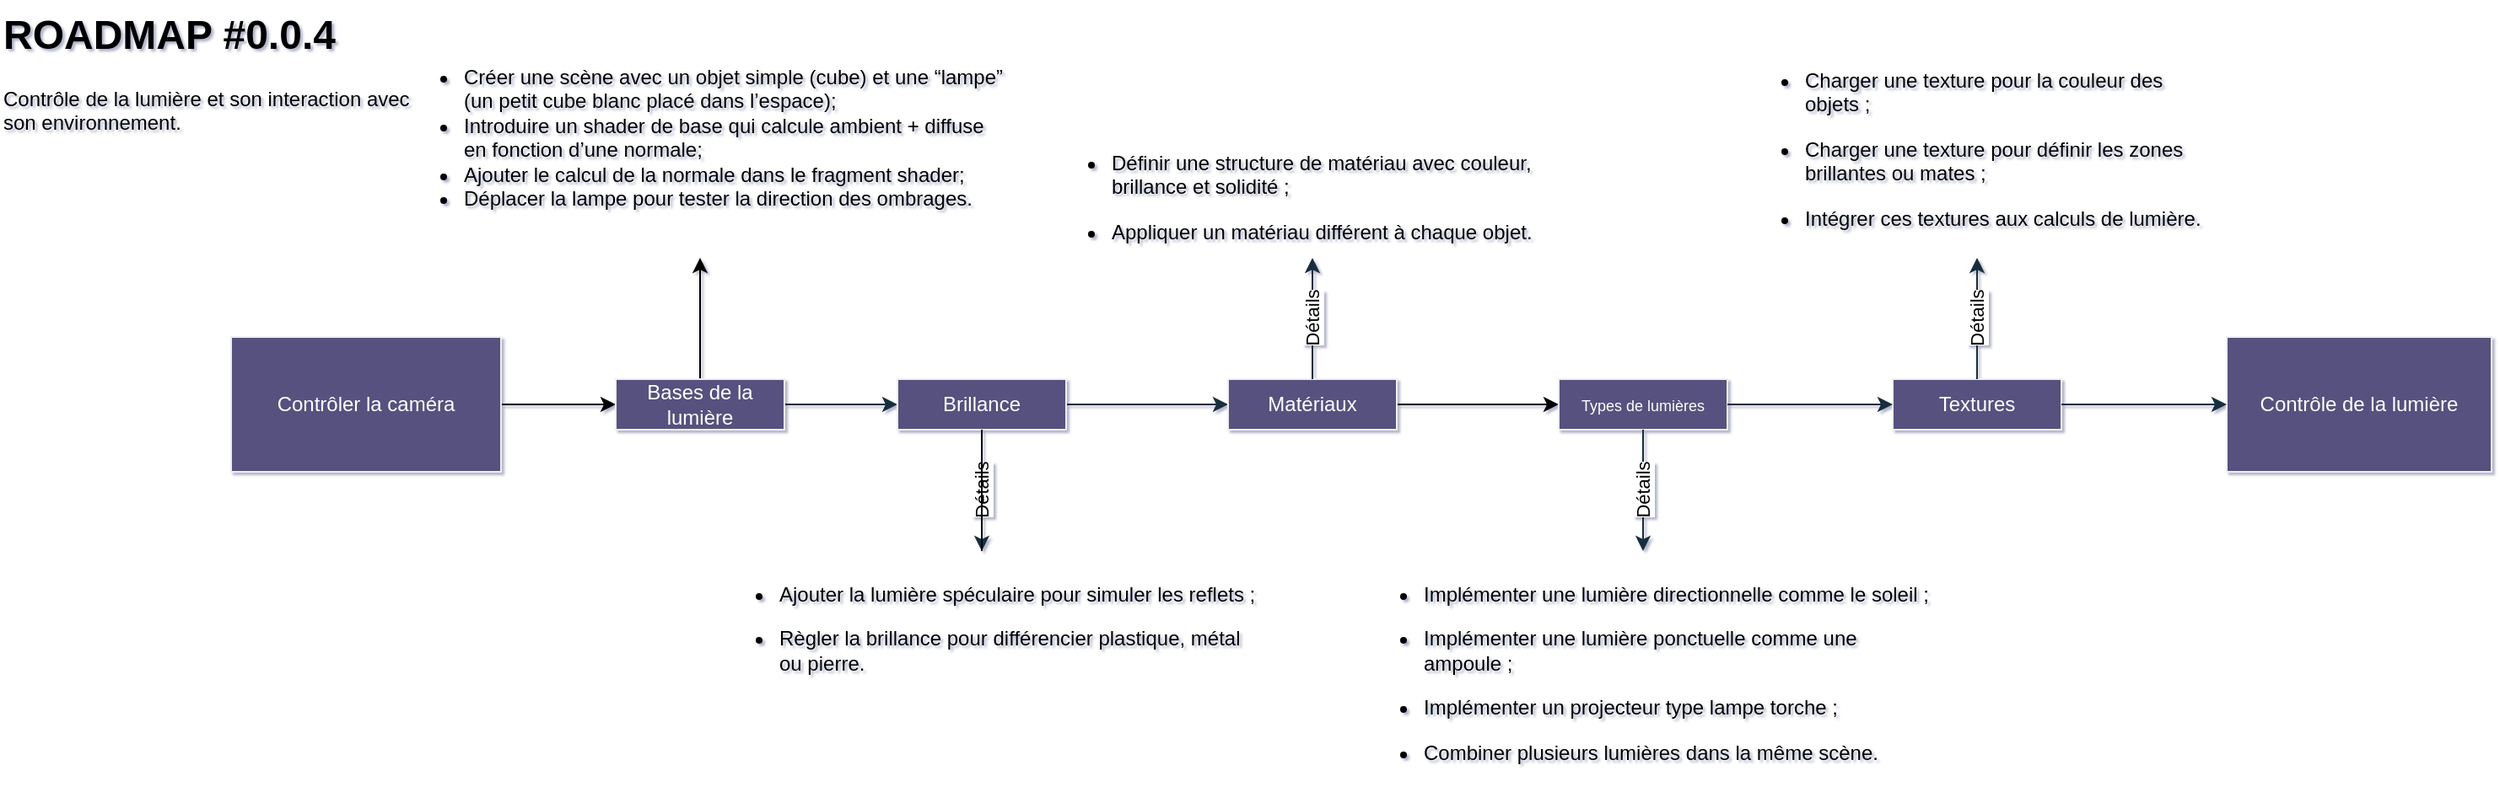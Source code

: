 <mxfile version="28.2.5">
  <diagram name="Page-1" id="X22H1fyRm7d7cOocbhD_">
    <mxGraphModel grid="0" page="0" gridSize="10" guides="1" tooltips="1" connect="1" arrows="1" fold="1" pageScale="1" pageWidth="827" pageHeight="1169" math="0" shadow="1">
      <root>
        <mxCell id="0" />
        <mxCell id="1" parent="0" />
        <mxCell id="eXIGQxcMQj50jVCJq_CA-1" value="" style="edgeStyle=orthogonalEdgeStyle;rounded=0;orthogonalLoop=1;jettySize=auto;html=1;labelBackgroundColor=none;strokeColor=#182E3E;fontColor=default;exitX=1;exitY=0.5;exitDx=0;exitDy=0;" edge="1" parent="1" source="lzlOlTGy8y_lj0kX5aOs-2" target="eXIGQxcMQj50jVCJq_CA-6">
          <mxGeometry relative="1" as="geometry" />
        </mxCell>
        <mxCell id="lzlOlTGy8y_lj0kX5aOs-3" style="edgeStyle=orthogonalEdgeStyle;rounded=0;orthogonalLoop=1;jettySize=auto;html=1;exitX=1;exitY=0.5;exitDx=0;exitDy=0;entryX=0;entryY=0.5;entryDx=0;entryDy=0;" edge="1" parent="1" source="eXIGQxcMQj50jVCJq_CA-2" target="lzlOlTGy8y_lj0kX5aOs-2">
          <mxGeometry relative="1" as="geometry" />
        </mxCell>
        <mxCell id="eXIGQxcMQj50jVCJq_CA-2" value="Contrôler la caméra" style="rounded=0;whiteSpace=wrap;html=1;labelBackgroundColor=none;fillColor=#56517E;strokeColor=#EEEEEE;fontColor=#FFFFFF;" vertex="1" parent="1">
          <mxGeometry x="40" y="200" width="160" height="80" as="geometry" />
        </mxCell>
        <mxCell id="eXIGQxcMQj50jVCJq_CA-3" value="Contrôle de la lumière" style="rounded=0;whiteSpace=wrap;html=1;labelBackgroundColor=none;fillColor=#56517E;strokeColor=#EEEEEE;fontColor=#FFFFFF;" vertex="1" parent="1">
          <mxGeometry x="1223" y="200" width="157" height="80" as="geometry" />
        </mxCell>
        <mxCell id="eXIGQxcMQj50jVCJq_CA-4" value="" style="edgeStyle=orthogonalEdgeStyle;rounded=0;orthogonalLoop=1;jettySize=auto;html=1;entryX=0;entryY=0.5;entryDx=0;entryDy=0;labelBackgroundColor=none;strokeColor=#182E3E;fontColor=default;" edge="1" parent="1" source="eXIGQxcMQj50jVCJq_CA-6" target="eXIGQxcMQj50jVCJq_CA-8">
          <mxGeometry relative="1" as="geometry">
            <mxPoint x="581" y="240" as="targetPoint" />
          </mxGeometry>
        </mxCell>
        <mxCell id="eXIGQxcMQj50jVCJq_CA-5" value="Détails" style="edgeStyle=orthogonalEdgeStyle;rounded=0;orthogonalLoop=1;jettySize=auto;html=1;strokeColor=#182E3E;horizontal=0;" edge="1" parent="1" source="eXIGQxcMQj50jVCJq_CA-6" target="eXIGQxcMQj50jVCJq_CA-9">
          <mxGeometry x="-0.004" relative="1" as="geometry">
            <mxPoint as="offset" />
          </mxGeometry>
        </mxCell>
        <mxCell id="eXIGQxcMQj50jVCJq_CA-6" value="Brillance" style="rounded=0;whiteSpace=wrap;html=1;align=center;labelBackgroundColor=none;fillColor=#56517E;strokeColor=#EEEEEE;fontColor=#FFFFFF;" vertex="1" parent="1">
          <mxGeometry x="435" y="225" width="100" height="30" as="geometry" />
        </mxCell>
        <mxCell id="lzlOlTGy8y_lj0kX5aOs-1" style="edgeStyle=orthogonalEdgeStyle;rounded=0;orthogonalLoop=1;jettySize=auto;html=1;exitX=1;exitY=0.5;exitDx=0;exitDy=0;entryX=0;entryY=0.5;entryDx=0;entryDy=0;" edge="1" parent="1" source="eXIGQxcMQj50jVCJq_CA-8" target="88JwYsdk7pb474S3zGqt-2">
          <mxGeometry relative="1" as="geometry" />
        </mxCell>
        <mxCell id="eXIGQxcMQj50jVCJq_CA-8" value="Matériaux" style="rounded=0;whiteSpace=wrap;html=1;align=center;labelBackgroundColor=none;fillColor=#56517E;strokeColor=#EEEEEE;fontColor=#FFFFFF;" vertex="1" parent="1">
          <mxGeometry x="631" y="225" width="100" height="30" as="geometry" />
        </mxCell>
        <mxCell id="88JwYsdk7pb474S3zGqt-1" value="" style="edgeStyle=orthogonalEdgeStyle;rounded=0;orthogonalLoop=1;jettySize=auto;html=1;endArrow=none;endFill=0;" edge="1" parent="1" source="eXIGQxcMQj50jVCJq_CA-9" target="eXIGQxcMQj50jVCJq_CA-6">
          <mxGeometry relative="1" as="geometry" />
        </mxCell>
        <mxCell id="eXIGQxcMQj50jVCJq_CA-9" value="&lt;ul&gt;&lt;li data-end=&quot;333&quot; data-start=&quot;274&quot;&gt;&lt;p data-end=&quot;333&quot; data-start=&quot;276&quot;&gt;Ajouter la lumière spéculaire pour simuler les reflets ;&lt;/p&gt;&lt;/li&gt;&lt;li data-end=&quot;333&quot; data-start=&quot;274&quot;&gt;&lt;p data-end=&quot;333&quot; data-start=&quot;276&quot;&gt;&lt;span style=&quot;background-color: transparent; color: light-dark(rgb(0, 0, 0), rgb(237, 237, 237));&quot;&gt;Règler la brillance pour différencier plastique, métal ou pierre.&lt;/span&gt;&lt;/p&gt;&lt;/li&gt;&lt;/ul&gt;" style="text;html=1;whiteSpace=wrap;overflow=hidden;rounded=0;labelBackgroundColor=none;fontColor=#000000;" vertex="1" parent="1">
          <mxGeometry x="322.5" y="327" width="325" height="100" as="geometry" />
        </mxCell>
        <mxCell id="eXIGQxcMQj50jVCJq_CA-10" value="&lt;ul&gt;&lt;li data-end=&quot;512&quot; data-start=&quot;438&quot;&gt;&lt;p data-end=&quot;512&quot; data-start=&quot;440&quot;&gt;Définir une structure de matériau avec couleur, brillance et solidité ;&lt;/p&gt;&lt;/li&gt;&lt;li data-end=&quot;563&quot; data-start=&quot;513&quot;&gt;&lt;p data-end=&quot;563&quot; data-start=&quot;515&quot;&gt;Appliquer un matériau différent à chaque objet.&lt;/p&gt;&lt;/li&gt;&lt;/ul&gt;" style="text;html=1;whiteSpace=wrap;overflow=hidden;rounded=0;labelBackgroundColor=none;fontColor=light-dark(#000000, #121212);align=left;" vertex="1" parent="1">
          <mxGeometry x="519.5" y="71" width="323" height="82" as="geometry" />
        </mxCell>
        <mxCell id="eXIGQxcMQj50jVCJq_CA-11" value="Détails" style="edgeStyle=orthogonalEdgeStyle;rounded=0;orthogonalLoop=1;jettySize=auto;html=1;strokeColor=#182E3E;horizontal=0;exitX=0.5;exitY=0;exitDx=0;exitDy=0;" edge="1" parent="1" source="eXIGQxcMQj50jVCJq_CA-8" target="eXIGQxcMQj50jVCJq_CA-10">
          <mxGeometry x="-0.004" relative="1" as="geometry">
            <mxPoint x="625" y="310" as="sourcePoint" />
            <mxPoint x="625" y="425" as="targetPoint" />
            <mxPoint as="offset" />
          </mxGeometry>
        </mxCell>
        <mxCell id="eXIGQxcMQj50jVCJq_CA-12" value="&lt;h1 style=&quot;margin-top: 0px;&quot;&gt;ROADMAP #0.0.4&lt;/h1&gt;&lt;p&gt;Contrôle de la lumière et son interaction avec son environnement.&lt;/p&gt;" style="text;html=1;whiteSpace=wrap;overflow=hidden;rounded=0;" vertex="1" parent="1">
          <mxGeometry x="-97" width="250" height="120" as="geometry" />
        </mxCell>
        <mxCell id="88JwYsdk7pb474S3zGqt-2" value="&lt;font style=&quot;font-size: 9px;&quot;&gt;Types de lumières&lt;/font&gt;" style="rounded=0;whiteSpace=wrap;html=1;align=center;labelBackgroundColor=none;fillColor=#56517E;strokeColor=#EEEEEE;fontColor=#FFFFFF;" vertex="1" parent="1">
          <mxGeometry x="827" y="225" width="100" height="30" as="geometry" />
        </mxCell>
        <mxCell id="88JwYsdk7pb474S3zGqt-6" value="&lt;ul&gt;&lt;li data-end=&quot;655&quot; data-start=&quot;596&quot;&gt;&lt;p data-end=&quot;655&quot; data-start=&quot;598&quot;&gt;Implémenter une lumière directionnelle comme le soleil ;&lt;/p&gt;&lt;/li&gt;&lt;li data-end=&quot;713&quot; data-start=&quot;656&quot;&gt;&lt;p data-end=&quot;713&quot; data-start=&quot;658&quot;&gt;Implémenter une lumière ponctuelle comme une ampoule ;&lt;/p&gt;&lt;/li&gt;&lt;li data-end=&quot;762&quot; data-start=&quot;714&quot;&gt;&lt;p data-end=&quot;762&quot; data-start=&quot;716&quot;&gt;Implémenter un projecteur type lampe torche ;&lt;/p&gt;&lt;/li&gt;&lt;li data-end=&quot;813&quot; data-start=&quot;763&quot;&gt;&lt;p data-end=&quot;813&quot; data-start=&quot;765&quot;&gt;Combiner plusieurs lumières dans la même scène.&lt;/p&gt;&lt;/li&gt;&lt;/ul&gt;" style="text;html=1;whiteSpace=wrap;overflow=hidden;rounded=0;labelBackgroundColor=none;fontColor=light-dark(#000000, #121212);align=left;" vertex="1" parent="1">
          <mxGeometry x="705" y="327" width="344" height="145" as="geometry" />
        </mxCell>
        <mxCell id="88JwYsdk7pb474S3zGqt-7" value="Détails" style="edgeStyle=orthogonalEdgeStyle;rounded=0;orthogonalLoop=1;jettySize=auto;html=1;strokeColor=#182E3E;horizontal=0;exitX=0.5;exitY=1;exitDx=0;exitDy=0;entryX=0.5;entryY=0;entryDx=0;entryDy=0;" edge="1" parent="1" source="88JwYsdk7pb474S3zGqt-2" target="88JwYsdk7pb474S3zGqt-6">
          <mxGeometry x="-0.004" relative="1" as="geometry">
            <mxPoint x="988" y="365" as="sourcePoint" />
            <mxPoint x="877" y="355" as="targetPoint" />
            <mxPoint as="offset" />
          </mxGeometry>
        </mxCell>
        <mxCell id="lzlOlTGy8y_lj0kX5aOs-4" style="edgeStyle=orthogonalEdgeStyle;rounded=0;orthogonalLoop=1;jettySize=auto;html=1;exitX=0.5;exitY=0;exitDx=0;exitDy=0;entryX=0.5;entryY=1;entryDx=0;entryDy=0;" edge="1" parent="1" source="lzlOlTGy8y_lj0kX5aOs-2" target="lzlOlTGy8y_lj0kX5aOs-5">
          <mxGeometry relative="1" as="geometry">
            <mxPoint x="317.724" y="119.157" as="targetPoint" />
          </mxGeometry>
        </mxCell>
        <mxCell id="lzlOlTGy8y_lj0kX5aOs-2" value="Bases de la lumière" style="rounded=0;whiteSpace=wrap;html=1;align=center;labelBackgroundColor=none;fillColor=#56517E;strokeColor=#EEEEEE;fontColor=#FFFFFF;" vertex="1" parent="1">
          <mxGeometry x="268" y="225" width="100" height="30" as="geometry" />
        </mxCell>
        <mxCell id="lzlOlTGy8y_lj0kX5aOs-5" value="&lt;ul&gt;&lt;li&gt;Créer une scène avec un objet simple (cube) et une “lampe” (un petit cube blanc placé dans l’espace);&lt;/li&gt;&lt;li&gt;Introduire un shader de base qui calcule ambient + diffuse en fonction d’une normale;&lt;/li&gt;&lt;li&gt;Ajouter le calcul de la normale dans le fragment shader;&lt;/li&gt;&lt;li&gt;Déplacer la lampe pour tester la direction des ombrages.&lt;/li&gt;&lt;/ul&gt;" style="text;html=1;whiteSpace=wrap;overflow=hidden;rounded=0;labelBackgroundColor=none;fontColor=light-dark(#000000, #121212);align=left;" vertex="1" parent="1">
          <mxGeometry x="135.5" y="20" width="365" height="133" as="geometry" />
        </mxCell>
        <mxCell id="Ll2rk9cdpYUfhiqeB0ll-1" value="Textures" style="rounded=0;whiteSpace=wrap;html=1;align=center;labelBackgroundColor=none;fillColor=#56517E;strokeColor=#EEEEEE;fontColor=#FFFFFF;" vertex="1" parent="1">
          <mxGeometry x="1025" y="225" width="100" height="30" as="geometry" />
        </mxCell>
        <mxCell id="Ll2rk9cdpYUfhiqeB0ll-2" value="Détails" style="edgeStyle=orthogonalEdgeStyle;rounded=0;orthogonalLoop=1;jettySize=auto;html=1;strokeColor=#182E3E;horizontal=0;exitX=0.5;exitY=0;exitDx=0;exitDy=0;entryX=0.5;entryY=1;entryDx=0;entryDy=0;" edge="1" parent="1" source="Ll2rk9cdpYUfhiqeB0ll-1" target="Ll2rk9cdpYUfhiqeB0ll-3">
          <mxGeometry x="-0.004" relative="1" as="geometry">
            <mxPoint x="1025" y="332" as="sourcePoint" />
            <mxPoint x="1075" y="118" as="targetPoint" />
            <mxPoint as="offset" />
          </mxGeometry>
        </mxCell>
        <mxCell id="Ll2rk9cdpYUfhiqeB0ll-3" value="&lt;ul&gt;&lt;li data-end=&quot;893&quot; data-start=&quot;841&quot;&gt;&lt;p data-end=&quot;893&quot; data-start=&quot;843&quot;&gt;Charger une texture pour la couleur des objets ;&lt;/p&gt;&lt;/li&gt;&lt;li data-end=&quot;962&quot; data-start=&quot;894&quot;&gt;&lt;p data-end=&quot;962&quot; data-start=&quot;896&quot;&gt;Charger une texture pour définir les zones brillantes ou mates ;&lt;/p&gt;&lt;/li&gt;&lt;li data-end=&quot;1012&quot; data-start=&quot;963&quot;&gt;&lt;p data-end=&quot;1012&quot; data-start=&quot;965&quot;&gt;Intégrer ces textures aux calculs de lumière.&lt;/p&gt;&lt;/li&gt;&lt;/ul&gt;" style="text;html=1;whiteSpace=wrap;overflow=hidden;rounded=0;labelBackgroundColor=none;fontColor=light-dark(#000000, #121212);align=left;" vertex="1" parent="1">
          <mxGeometry x="930.5" y="22" width="289" height="131" as="geometry" />
        </mxCell>
        <mxCell id="Ll2rk9cdpYUfhiqeB0ll-5" value="" style="edgeStyle=orthogonalEdgeStyle;rounded=0;orthogonalLoop=1;jettySize=auto;html=1;exitX=1;exitY=0.5;exitDx=0;exitDy=0;labelBackgroundColor=none;strokeColor=#182E3E;fontColor=default;entryX=0;entryY=0.5;entryDx=0;entryDy=0;" edge="1" parent="1" source="88JwYsdk7pb474S3zGqt-2" target="Ll2rk9cdpYUfhiqeB0ll-1">
          <mxGeometry relative="1" as="geometry">
            <mxPoint x="927" y="240" as="sourcePoint" />
            <mxPoint x="1518" y="240" as="targetPoint" />
          </mxGeometry>
        </mxCell>
        <mxCell id="hhqmLYYjA_b5vkApkC9s-1" value="" style="edgeStyle=orthogonalEdgeStyle;rounded=0;orthogonalLoop=1;jettySize=auto;html=1;exitX=1;exitY=0.5;exitDx=0;exitDy=0;labelBackgroundColor=none;strokeColor=#182E3E;fontColor=default;entryX=0;entryY=0.5;entryDx=0;entryDy=0;" edge="1" parent="1" source="Ll2rk9cdpYUfhiqeB0ll-1" target="eXIGQxcMQj50jVCJq_CA-3">
          <mxGeometry relative="1" as="geometry">
            <mxPoint x="1003" y="252" as="sourcePoint" />
            <mxPoint x="1222" y="240" as="targetPoint" />
          </mxGeometry>
        </mxCell>
      </root>
    </mxGraphModel>
  </diagram>
</mxfile>
